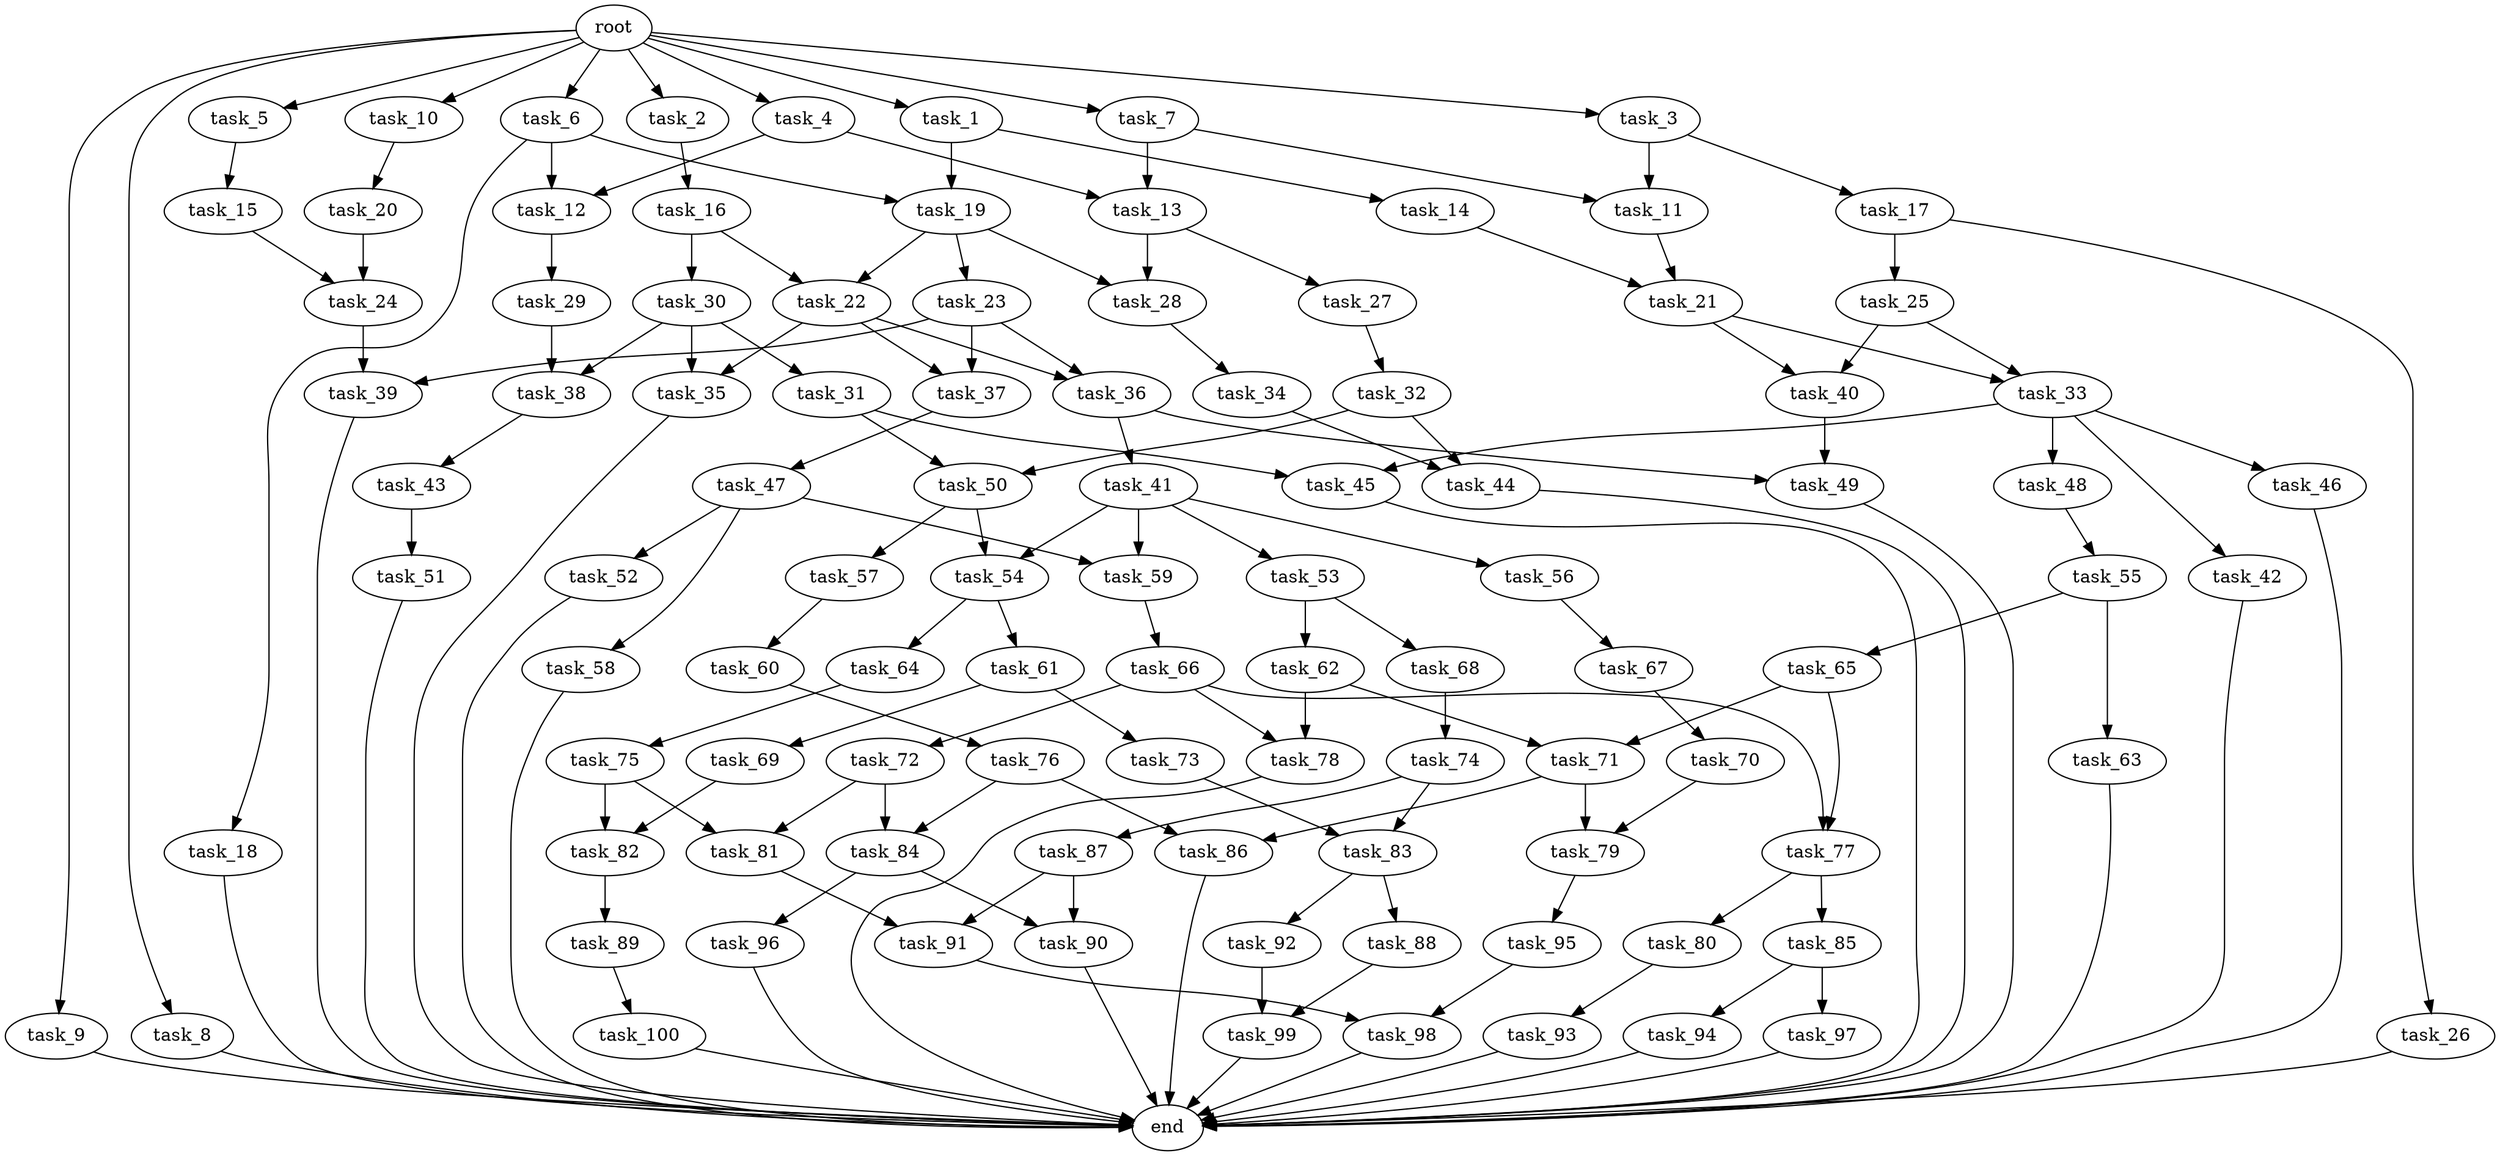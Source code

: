 digraph G {
  task_13 [size="9.861742e+08"];
  task_10 [size="5.617715e+08"];
  task_84 [size="1.818062e+07"];
  task_54 [size="3.142540e+09"];
  task_50 [size="1.174987e+09"];
  task_58 [size="1.042460e+09"];
  task_14 [size="2.736145e+09"];
  root [size="0.000000e+00"];
  task_68 [size="2.251772e+09"];
  task_15 [size="3.171056e+09"];
  task_1 [size="8.999599e+08"];
  task_82 [size="5.435433e+08"];
  task_35 [size="1.222395e+09"];
  task_17 [size="1.448097e+08"];
  task_79 [size="1.193707e+09"];
  task_24 [size="1.278357e+09"];
  task_7 [size="1.049678e+09"];
  task_37 [size="1.748441e+09"];
  task_69 [size="4.086643e+09"];
  task_87 [size="2.586761e+09"];
  task_16 [size="2.835296e+09"];
  task_25 [size="1.081543e+09"];
  task_22 [size="1.694573e+09"];
  task_99 [size="1.974389e+09"];
  task_9 [size="4.771694e+09"];
  task_12 [size="3.156139e+09"];
  task_38 [size="7.462425e+08"];
  task_8 [size="2.668410e+08"];
  task_62 [size="2.207572e+09"];
  task_93 [size="3.086960e+09"];
  task_48 [size="2.661379e+09"];
  task_20 [size="4.823325e+09"];
  task_65 [size="2.709396e+09"];
  task_41 [size="2.259361e+08"];
  task_2 [size="4.357711e+08"];
  task_85 [size="2.362464e+09"];
  task_33 [size="3.388766e+09"];
  task_43 [size="2.417342e+09"];
  task_52 [size="5.636183e+08"];
  task_56 [size="4.331914e+08"];
  task_98 [size="1.564898e+09"];
  task_90 [size="3.127020e+09"];
  task_5 [size="2.000149e+09"];
  task_29 [size="1.711596e+09"];
  task_44 [size="2.945938e+09"];
  task_59 [size="4.160460e+09"];
  task_26 [size="1.400066e+09"];
  task_67 [size="2.518037e+08"];
  task_34 [size="1.156788e+09"];
  task_23 [size="9.971346e+08"];
  task_42 [size="6.400153e+07"];
  task_80 [size="2.199825e+09"];
  task_31 [size="1.514105e+09"];
  task_36 [size="1.672898e+09"];
  task_3 [size="3.637411e+07"];
  task_94 [size="3.251352e+08"];
  task_19 [size="4.416826e+09"];
  task_92 [size="3.264701e+09"];
  task_91 [size="1.329483e+09"];
  task_66 [size="1.651817e+09"];
  task_81 [size="2.016343e+09"];
  task_40 [size="1.250411e+09"];
  task_55 [size="3.857362e+09"];
  task_73 [size="1.734747e+09"];
  task_51 [size="2.222788e+09"];
  task_45 [size="1.488916e+09"];
  task_39 [size="2.650828e+07"];
  task_74 [size="1.586004e+09"];
  task_63 [size="8.669062e+08"];
  task_61 [size="4.242525e+09"];
  task_46 [size="4.815823e+09"];
  task_70 [size="1.918747e+09"];
  task_30 [size="1.759491e+09"];
  task_6 [size="4.245753e+08"];
  task_77 [size="1.204754e+09"];
  task_95 [size="3.583918e+09"];
  task_4 [size="1.195535e+09"];
  task_21 [size="2.954703e+09"];
  task_72 [size="1.258038e+09"];
  task_75 [size="4.179706e+07"];
  task_78 [size="2.430582e+09"];
  task_88 [size="3.154293e+09"];
  task_28 [size="2.065471e+09"];
  task_86 [size="1.642200e+09"];
  task_32 [size="2.535670e+09"];
  task_97 [size="1.024002e+09"];
  task_47 [size="3.316629e+09"];
  end [size="0.000000e+00"];
  task_71 [size="4.131777e+09"];
  task_89 [size="1.232760e+08"];
  task_49 [size="4.743354e+08"];
  task_53 [size="4.794913e+09"];
  task_100 [size="3.841154e+09"];
  task_57 [size="9.849336e+08"];
  task_96 [size="2.778556e+09"];
  task_64 [size="1.853863e+09"];
  task_83 [size="2.743119e+09"];
  task_27 [size="1.121906e+09"];
  task_11 [size="4.325238e+09"];
  task_76 [size="4.072285e+09"];
  task_18 [size="4.321559e+09"];
  task_60 [size="9.227387e+08"];

  task_13 -> task_28 [size="9.861742e+07"];
  task_13 -> task_27 [size="9.861742e+07"];
  task_10 -> task_20 [size="1.123543e+08"];
  task_84 -> task_96 [size="1.818062e+06"];
  task_84 -> task_90 [size="1.818062e+06"];
  task_54 -> task_64 [size="3.142540e+08"];
  task_54 -> task_61 [size="3.142540e+08"];
  task_50 -> task_54 [size="1.174987e+08"];
  task_50 -> task_57 [size="1.174987e+08"];
  task_58 -> end [size="1.000000e-12"];
  task_14 -> task_21 [size="5.472290e+08"];
  root -> task_1 [size="1.000000e-12"];
  root -> task_6 [size="1.000000e-12"];
  root -> task_8 [size="1.000000e-12"];
  root -> task_5 [size="1.000000e-12"];
  root -> task_7 [size="1.000000e-12"];
  root -> task_3 [size="1.000000e-12"];
  root -> task_10 [size="1.000000e-12"];
  root -> task_4 [size="1.000000e-12"];
  root -> task_9 [size="1.000000e-12"];
  root -> task_2 [size="1.000000e-12"];
  task_68 -> task_74 [size="4.503544e+08"];
  task_15 -> task_24 [size="6.342112e+08"];
  task_1 -> task_14 [size="1.799920e+08"];
  task_1 -> task_19 [size="1.799920e+08"];
  task_82 -> task_89 [size="5.435433e+07"];
  task_35 -> end [size="1.000000e-12"];
  task_17 -> task_25 [size="2.896193e+07"];
  task_17 -> task_26 [size="2.896193e+07"];
  task_79 -> task_95 [size="1.193707e+08"];
  task_24 -> task_39 [size="1.278357e+08"];
  task_7 -> task_13 [size="2.099356e+08"];
  task_7 -> task_11 [size="2.099356e+08"];
  task_37 -> task_47 [size="1.748441e+08"];
  task_69 -> task_82 [size="8.173286e+08"];
  task_87 -> task_90 [size="5.173521e+08"];
  task_87 -> task_91 [size="5.173521e+08"];
  task_16 -> task_30 [size="5.670592e+08"];
  task_16 -> task_22 [size="5.670592e+08"];
  task_25 -> task_40 [size="2.163086e+08"];
  task_25 -> task_33 [size="2.163086e+08"];
  task_22 -> task_36 [size="1.694573e+08"];
  task_22 -> task_37 [size="1.694573e+08"];
  task_22 -> task_35 [size="1.694573e+08"];
  task_99 -> end [size="1.000000e-12"];
  task_9 -> end [size="1.000000e-12"];
  task_12 -> task_29 [size="3.156139e+08"];
  task_38 -> task_43 [size="7.462425e+07"];
  task_8 -> end [size="1.000000e-12"];
  task_62 -> task_78 [size="4.415144e+08"];
  task_62 -> task_71 [size="4.415144e+08"];
  task_93 -> end [size="1.000000e-12"];
  task_48 -> task_55 [size="5.322759e+08"];
  task_20 -> task_24 [size="9.646650e+08"];
  task_65 -> task_77 [size="5.418793e+08"];
  task_65 -> task_71 [size="5.418793e+08"];
  task_41 -> task_59 [size="4.518721e+07"];
  task_41 -> task_56 [size="4.518721e+07"];
  task_41 -> task_53 [size="4.518721e+07"];
  task_41 -> task_54 [size="4.518721e+07"];
  task_2 -> task_16 [size="8.715422e+07"];
  task_85 -> task_94 [size="4.724928e+08"];
  task_85 -> task_97 [size="4.724928e+08"];
  task_33 -> task_46 [size="3.388766e+08"];
  task_33 -> task_48 [size="3.388766e+08"];
  task_33 -> task_42 [size="3.388766e+08"];
  task_33 -> task_45 [size="3.388766e+08"];
  task_43 -> task_51 [size="4.834684e+08"];
  task_52 -> end [size="1.000000e-12"];
  task_56 -> task_67 [size="8.663829e+07"];
  task_98 -> end [size="1.000000e-12"];
  task_90 -> end [size="1.000000e-12"];
  task_5 -> task_15 [size="4.000299e+08"];
  task_29 -> task_38 [size="3.423192e+08"];
  task_44 -> end [size="1.000000e-12"];
  task_59 -> task_66 [size="4.160460e+08"];
  task_26 -> end [size="1.000000e-12"];
  task_67 -> task_70 [size="5.036075e+07"];
  task_34 -> task_44 [size="2.313576e+08"];
  task_23 -> task_36 [size="1.994269e+08"];
  task_23 -> task_39 [size="1.994269e+08"];
  task_23 -> task_37 [size="1.994269e+08"];
  task_42 -> end [size="1.000000e-12"];
  task_80 -> task_93 [size="4.399650e+08"];
  task_31 -> task_50 [size="3.028209e+08"];
  task_31 -> task_45 [size="3.028209e+08"];
  task_36 -> task_49 [size="1.672898e+08"];
  task_36 -> task_41 [size="1.672898e+08"];
  task_3 -> task_17 [size="7.274822e+06"];
  task_3 -> task_11 [size="7.274822e+06"];
  task_94 -> end [size="1.000000e-12"];
  task_19 -> task_23 [size="4.416826e+08"];
  task_19 -> task_28 [size="4.416826e+08"];
  task_19 -> task_22 [size="4.416826e+08"];
  task_92 -> task_99 [size="6.529403e+08"];
  task_91 -> task_98 [size="1.329483e+08"];
  task_66 -> task_78 [size="3.303635e+08"];
  task_66 -> task_77 [size="3.303635e+08"];
  task_66 -> task_72 [size="3.303635e+08"];
  task_81 -> task_91 [size="2.016343e+08"];
  task_40 -> task_49 [size="1.250411e+08"];
  task_55 -> task_63 [size="7.714724e+08"];
  task_55 -> task_65 [size="7.714724e+08"];
  task_73 -> task_83 [size="3.469495e+08"];
  task_51 -> end [size="1.000000e-12"];
  task_45 -> end [size="1.000000e-12"];
  task_39 -> end [size="1.000000e-12"];
  task_74 -> task_87 [size="3.172008e+08"];
  task_74 -> task_83 [size="3.172008e+08"];
  task_63 -> end [size="1.000000e-12"];
  task_61 -> task_69 [size="8.485050e+08"];
  task_61 -> task_73 [size="8.485050e+08"];
  task_46 -> end [size="1.000000e-12"];
  task_70 -> task_79 [size="3.837495e+08"];
  task_30 -> task_31 [size="3.518983e+08"];
  task_30 -> task_38 [size="3.518983e+08"];
  task_30 -> task_35 [size="3.518983e+08"];
  task_6 -> task_19 [size="8.491505e+07"];
  task_6 -> task_12 [size="8.491505e+07"];
  task_6 -> task_18 [size="8.491505e+07"];
  task_77 -> task_85 [size="1.204754e+08"];
  task_77 -> task_80 [size="1.204754e+08"];
  task_95 -> task_98 [size="7.167835e+08"];
  task_4 -> task_13 [size="2.391071e+08"];
  task_4 -> task_12 [size="2.391071e+08"];
  task_21 -> task_40 [size="2.954703e+08"];
  task_21 -> task_33 [size="2.954703e+08"];
  task_72 -> task_81 [size="2.516076e+08"];
  task_72 -> task_84 [size="2.516076e+08"];
  task_75 -> task_81 [size="8.359412e+06"];
  task_75 -> task_82 [size="8.359412e+06"];
  task_78 -> end [size="1.000000e-12"];
  task_88 -> task_99 [size="6.308586e+08"];
  task_28 -> task_34 [size="2.065471e+08"];
  task_86 -> end [size="1.000000e-12"];
  task_32 -> task_50 [size="5.071340e+08"];
  task_32 -> task_44 [size="5.071340e+08"];
  task_97 -> end [size="1.000000e-12"];
  task_47 -> task_52 [size="6.633258e+08"];
  task_47 -> task_59 [size="6.633258e+08"];
  task_47 -> task_58 [size="6.633258e+08"];
  task_71 -> task_79 [size="4.131777e+08"];
  task_71 -> task_86 [size="4.131777e+08"];
  task_89 -> task_100 [size="2.465521e+07"];
  task_49 -> end [size="1.000000e-12"];
  task_53 -> task_62 [size="9.589826e+08"];
  task_53 -> task_68 [size="9.589826e+08"];
  task_100 -> end [size="1.000000e-12"];
  task_57 -> task_60 [size="1.969867e+08"];
  task_96 -> end [size="1.000000e-12"];
  task_64 -> task_75 [size="3.707727e+08"];
  task_83 -> task_88 [size="2.743119e+08"];
  task_83 -> task_92 [size="2.743119e+08"];
  task_27 -> task_32 [size="2.243813e+08"];
  task_11 -> task_21 [size="4.325238e+08"];
  task_76 -> task_84 [size="8.144570e+08"];
  task_76 -> task_86 [size="8.144570e+08"];
  task_18 -> end [size="1.000000e-12"];
  task_60 -> task_76 [size="1.845477e+08"];
}
